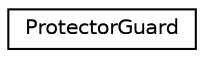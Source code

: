 digraph "Graphical Class Hierarchy"
{
  edge [fontname="Helvetica",fontsize="10",labelfontname="Helvetica",labelfontsize="10"];
  node [fontname="Helvetica",fontsize="10",shape=record];
  rankdir="LR";
  Node0 [label="ProtectorGuard",height=0.2,width=0.4,color="black", fillcolor="white", style="filled",URL="$class_protector_guard.html",tooltip="Scoped protector push to TestResult. "];
}
